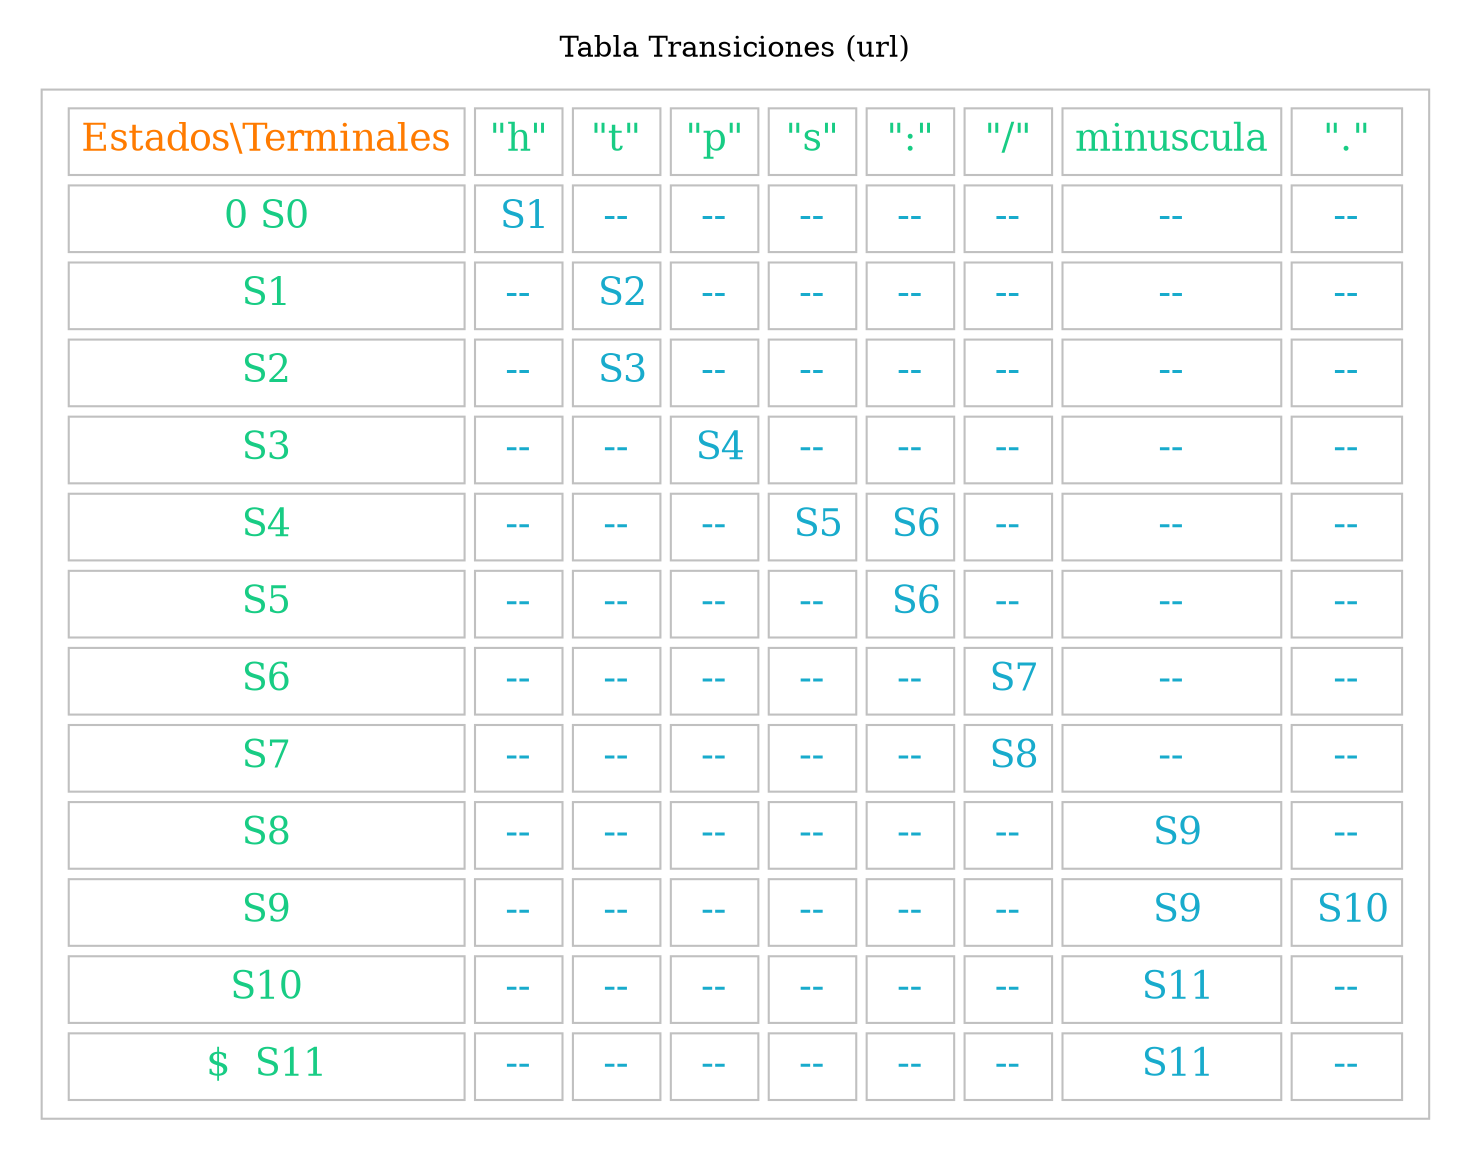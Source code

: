 digraph G {
color=white;
edge[fontname="Helvetica,Arial,sans-serif"];
node[shape=box];
subgraph cluster1 {

node[color=gray];
label = "Tabla Transiciones (url)"
node[color=gray];
a0[fontcolor=red fontsize="18"];
a0 [label=<
<TABLE border="0" cellspacing="5" cellpadding="5">
<TR>
<TD border="1"><font color="#ff7b00">Estados\Terminales</font></TD>
<TD border="1" ><font color="#18cc84">"h"</font></TD>
<TD border="1" ><font color="#18cc84">"t"</font></TD>
<TD border="1" ><font color="#18cc84">"p"</font></TD>
<TD border="1" ><font color="#18cc84">"s"</font></TD>
<TD border="1" ><font color="#18cc84">":"</font></TD>
<TD border="1" ><font color="#18cc84">"/"</font></TD>
<TD border="1" ><font color="#18cc84">minuscula</font></TD>
<TD border="1" ><font color="#18cc84">"."</font></TD>
</TR>
<TR>
<TD border="1" ><font color="#18cc84">0 S0</font></TD>
<TD border="1" ><font color="#18abcc"> S1</font></TD>
<TD border="1" ><font color="#18abcc"> -- </font></TD>
<TD border="1" ><font color="#18abcc"> -- </font></TD>
<TD border="1" ><font color="#18abcc"> -- </font></TD>
<TD border="1" ><font color="#18abcc"> -- </font></TD>
<TD border="1" ><font color="#18abcc"> -- </font></TD>
<TD border="1" ><font color="#18abcc"> -- </font></TD>
<TD border="1" ><font color="#18abcc"> -- </font></TD>
</TR>
  <TR>
<TD border="1" ><font color="#18cc84">S1</font></TD>
<TD border="1" ><font color="#18abcc"> -- </font></TD>
<TD border="1" ><font color="#18abcc"> S2</font></TD>
<TD border="1" ><font color="#18abcc"> -- </font></TD>
<TD border="1" ><font color="#18abcc"> -- </font></TD>
<TD border="1" ><font color="#18abcc"> -- </font></TD>
<TD border="1" ><font color="#18abcc"> -- </font></TD>
<TD border="1" ><font color="#18abcc"> -- </font></TD>
<TD border="1" ><font color="#18abcc"> -- </font></TD>
</TR>
  <TR>
<TD border="1" ><font color="#18cc84">S2</font></TD>
<TD border="1" ><font color="#18abcc"> -- </font></TD>
<TD border="1" ><font color="#18abcc"> S3</font></TD>
<TD border="1" ><font color="#18abcc"> -- </font></TD>
<TD border="1" ><font color="#18abcc"> -- </font></TD>
<TD border="1" ><font color="#18abcc"> -- </font></TD>
<TD border="1" ><font color="#18abcc"> -- </font></TD>
<TD border="1" ><font color="#18abcc"> -- </font></TD>
<TD border="1" ><font color="#18abcc"> -- </font></TD>
</TR>
  <TR>
<TD border="1" ><font color="#18cc84">S3</font></TD>
<TD border="1" ><font color="#18abcc"> -- </font></TD>
<TD border="1" ><font color="#18abcc"> -- </font></TD>
<TD border="1" ><font color="#18abcc"> S4</font></TD>
<TD border="1" ><font color="#18abcc"> -- </font></TD>
<TD border="1" ><font color="#18abcc"> -- </font></TD>
<TD border="1" ><font color="#18abcc"> -- </font></TD>
<TD border="1" ><font color="#18abcc"> -- </font></TD>
<TD border="1" ><font color="#18abcc"> -- </font></TD>
</TR>
  <TR>
<TD border="1" ><font color="#18cc84">S4</font></TD>
<TD border="1" ><font color="#18abcc"> -- </font></TD>
<TD border="1" ><font color="#18abcc"> -- </font></TD>
<TD border="1" ><font color="#18abcc"> -- </font></TD>
<TD border="1" ><font color="#18abcc"> S5</font></TD>
<TD border="1" ><font color="#18abcc"> S6</font></TD>
<TD border="1" ><font color="#18abcc"> -- </font></TD>
<TD border="1" ><font color="#18abcc"> -- </font></TD>
<TD border="1" ><font color="#18abcc"> -- </font></TD>
</TR>
  <TR>
<TD border="1" ><font color="#18cc84">S5</font></TD>
<TD border="1" ><font color="#18abcc"> -- </font></TD>
<TD border="1" ><font color="#18abcc"> -- </font></TD>
<TD border="1" ><font color="#18abcc"> -- </font></TD>
<TD border="1" ><font color="#18abcc"> -- </font></TD>
<TD border="1" ><font color="#18abcc"> S6</font></TD>
<TD border="1" ><font color="#18abcc"> -- </font></TD>
<TD border="1" ><font color="#18abcc"> -- </font></TD>
<TD border="1" ><font color="#18abcc"> -- </font></TD>
</TR>
  <TR>
<TD border="1" ><font color="#18cc84">S6</font></TD>
<TD border="1" ><font color="#18abcc"> -- </font></TD>
<TD border="1" ><font color="#18abcc"> -- </font></TD>
<TD border="1" ><font color="#18abcc"> -- </font></TD>
<TD border="1" ><font color="#18abcc"> -- </font></TD>
<TD border="1" ><font color="#18abcc"> -- </font></TD>
<TD border="1" ><font color="#18abcc"> S7</font></TD>
<TD border="1" ><font color="#18abcc"> -- </font></TD>
<TD border="1" ><font color="#18abcc"> -- </font></TD>
</TR>
  <TR>
<TD border="1" ><font color="#18cc84">S7</font></TD>
<TD border="1" ><font color="#18abcc"> -- </font></TD>
<TD border="1" ><font color="#18abcc"> -- </font></TD>
<TD border="1" ><font color="#18abcc"> -- </font></TD>
<TD border="1" ><font color="#18abcc"> -- </font></TD>
<TD border="1" ><font color="#18abcc"> -- </font></TD>
<TD border="1" ><font color="#18abcc"> S8</font></TD>
<TD border="1" ><font color="#18abcc"> -- </font></TD>
<TD border="1" ><font color="#18abcc"> -- </font></TD>
</TR>
  <TR>
<TD border="1" ><font color="#18cc84">S8</font></TD>
<TD border="1" ><font color="#18abcc"> -- </font></TD>
<TD border="1" ><font color="#18abcc"> -- </font></TD>
<TD border="1" ><font color="#18abcc"> -- </font></TD>
<TD border="1" ><font color="#18abcc"> -- </font></TD>
<TD border="1" ><font color="#18abcc"> -- </font></TD>
<TD border="1" ><font color="#18abcc"> -- </font></TD>
<TD border="1" ><font color="#18abcc"> S9</font></TD>
<TD border="1" ><font color="#18abcc"> -- </font></TD>
</TR>
  <TR>
<TD border="1" ><font color="#18cc84">S9</font></TD>
<TD border="1" ><font color="#18abcc"> -- </font></TD>
<TD border="1" ><font color="#18abcc"> -- </font></TD>
<TD border="1" ><font color="#18abcc"> -- </font></TD>
<TD border="1" ><font color="#18abcc"> -- </font></TD>
<TD border="1" ><font color="#18abcc"> -- </font></TD>
<TD border="1" ><font color="#18abcc"> -- </font></TD>
<TD border="1" ><font color="#18abcc"> S9</font></TD>
<TD border="1" ><font color="#18abcc"> S10</font></TD>
</TR>
  <TR>
<TD border="1" ><font color="#18cc84">S10</font></TD>
<TD border="1" ><font color="#18abcc"> -- </font></TD>
<TD border="1" ><font color="#18abcc"> -- </font></TD>
<TD border="1" ><font color="#18abcc"> -- </font></TD>
<TD border="1" ><font color="#18abcc"> -- </font></TD>
<TD border="1" ><font color="#18abcc"> -- </font></TD>
<TD border="1" ><font color="#18abcc"> -- </font></TD>
<TD border="1" ><font color="#18abcc"> S11</font></TD>
<TD border="1" ><font color="#18abcc"> -- </font></TD>
</TR>
  <TR>
<TD border="1" ><font color="#18cc84">$  S11</font></TD>
<TD border="1" ><font color="#18abcc"> -- </font></TD>
<TD border="1" ><font color="#18abcc"> -- </font></TD>
<TD border="1" ><font color="#18abcc"> -- </font></TD>
<TD border="1" ><font color="#18abcc"> -- </font></TD>
<TD border="1" ><font color="#18abcc"> -- </font></TD>
<TD border="1" ><font color="#18abcc"> -- </font></TD>
<TD border="1" ><font color="#18abcc"> S11</font></TD>
<TD border="1" ><font color="#18abcc"> -- </font></TD>
</TR>

</TABLE>>];
}
}